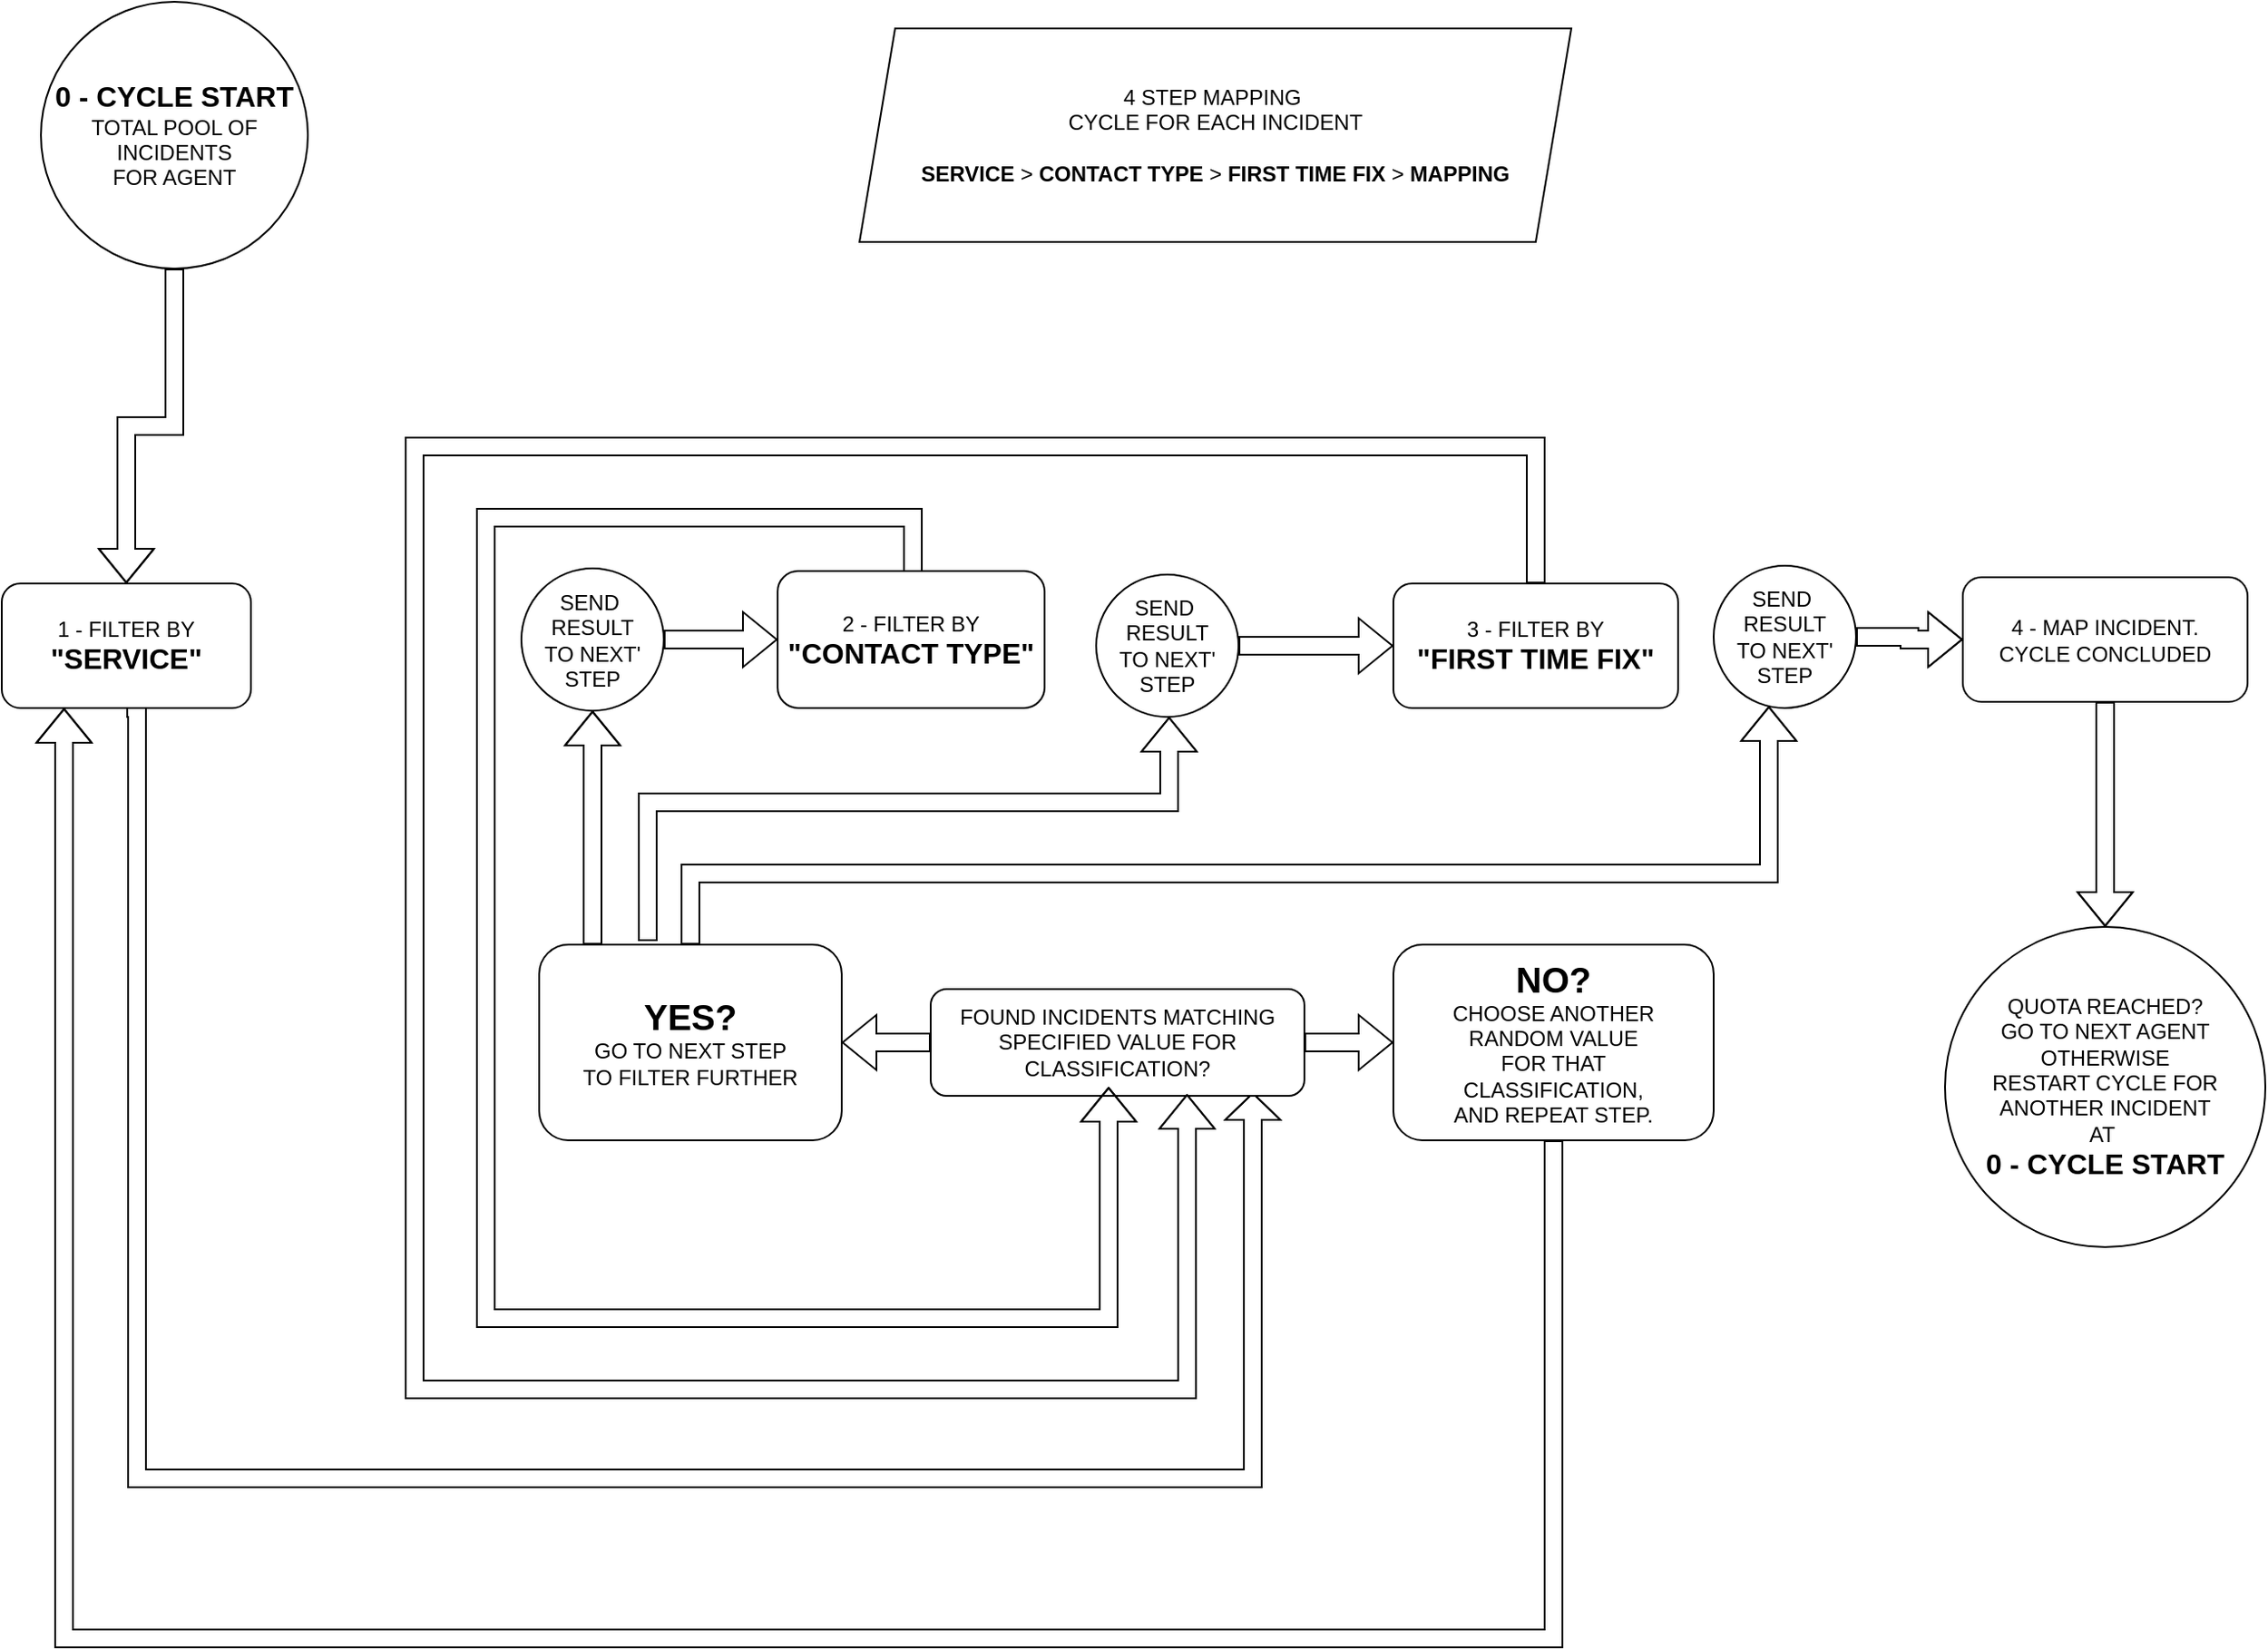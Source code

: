 <mxfile version="22.0.4" type="github">
  <diagram name="Page-1" id="601YtECSGnkjqSbJyeCg">
    <mxGraphModel dx="1434" dy="870" grid="1" gridSize="10" guides="1" tooltips="1" connect="1" arrows="1" fold="1" page="1" pageScale="1" pageWidth="1654" pageHeight="1169" math="0" shadow="0">
      <root>
        <mxCell id="0" />
        <mxCell id="1" parent="0" />
        <mxCell id="pkVKLSt2idgzNgUgIgFS-83" style="edgeStyle=orthogonalEdgeStyle;shape=flexArrow;rounded=0;orthogonalLoop=1;jettySize=auto;html=1;entryX=0.5;entryY=0;entryDx=0;entryDy=0;" edge="1" parent="1" source="pkVKLSt2idgzNgUgIgFS-1" target="pkVKLSt2idgzNgUgIgFS-15">
          <mxGeometry relative="1" as="geometry" />
        </mxCell>
        <mxCell id="pkVKLSt2idgzNgUgIgFS-1" value="&lt;font style=&quot;font-size: 16px;&quot;&gt;&lt;b&gt;0 - CYCLE START&lt;/b&gt;&lt;/font&gt;&lt;br&gt;TOTAL POOL OF INCIDENTS&lt;br&gt;FOR AGENT" style="ellipse;whiteSpace=wrap;html=1;aspect=fixed;" vertex="1" parent="1">
          <mxGeometry x="40" y="30" width="150" height="150" as="geometry" />
        </mxCell>
        <mxCell id="pkVKLSt2idgzNgUgIgFS-53" style="edgeStyle=orthogonalEdgeStyle;shape=flexArrow;rounded=0;orthogonalLoop=1;jettySize=auto;html=1;exitX=0.5;exitY=1;exitDx=0;exitDy=0;width=10;endSize=4.67;entryX=0.862;entryY=0.967;entryDx=0;entryDy=0;entryPerimeter=0;" edge="1" parent="1" source="pkVKLSt2idgzNgUgIgFS-15" target="pkVKLSt2idgzNgUgIgFS-16">
          <mxGeometry relative="1" as="geometry">
            <mxPoint x="145" y="367" as="sourcePoint" />
            <mxPoint x="720" y="660" as="targetPoint" />
            <Array as="points">
              <mxPoint x="94" y="427" />
              <mxPoint x="94" y="860" />
              <mxPoint x="721" y="860" />
            </Array>
          </mxGeometry>
        </mxCell>
        <mxCell id="pkVKLSt2idgzNgUgIgFS-15" value="1 - FILTER BY &lt;br&gt;&lt;b&gt;&lt;font style=&quot;font-size: 16px;&quot;&gt;&quot;SERVICE&quot;&lt;/font&gt;&lt;/b&gt;" style="rounded=1;whiteSpace=wrap;html=1;" vertex="1" parent="1">
          <mxGeometry x="18" y="357" width="140" height="70" as="geometry" />
        </mxCell>
        <mxCell id="pkVKLSt2idgzNgUgIgFS-54" style="edgeStyle=orthogonalEdgeStyle;shape=flexArrow;rounded=0;orthogonalLoop=1;jettySize=auto;html=1;entryX=1;entryY=0.5;entryDx=0;entryDy=0;" edge="1" parent="1" source="pkVKLSt2idgzNgUgIgFS-16" target="pkVKLSt2idgzNgUgIgFS-45">
          <mxGeometry relative="1" as="geometry" />
        </mxCell>
        <mxCell id="pkVKLSt2idgzNgUgIgFS-79" style="edgeStyle=orthogonalEdgeStyle;shape=flexArrow;rounded=0;orthogonalLoop=1;jettySize=auto;html=1;entryX=0;entryY=0.5;entryDx=0;entryDy=0;" edge="1" parent="1" source="pkVKLSt2idgzNgUgIgFS-16" target="pkVKLSt2idgzNgUgIgFS-35">
          <mxGeometry relative="1" as="geometry" />
        </mxCell>
        <mxCell id="pkVKLSt2idgzNgUgIgFS-16" value="FOUND INCIDENTS MATCHING&lt;br&gt;SPECIFIED VALUE FOR CLASSIFICATION?" style="rounded=1;whiteSpace=wrap;html=1;" vertex="1" parent="1">
          <mxGeometry x="540" y="585" width="210" height="60" as="geometry" />
        </mxCell>
        <mxCell id="pkVKLSt2idgzNgUgIgFS-80" style="edgeStyle=orthogonalEdgeStyle;shape=flexArrow;rounded=0;orthogonalLoop=1;jettySize=auto;html=1;entryX=0.25;entryY=1;entryDx=0;entryDy=0;" edge="1" parent="1" source="pkVKLSt2idgzNgUgIgFS-35" target="pkVKLSt2idgzNgUgIgFS-15">
          <mxGeometry relative="1" as="geometry">
            <mxPoint x="60" y="740" as="targetPoint" />
            <Array as="points">
              <mxPoint x="890" y="950" />
              <mxPoint x="53" y="950" />
            </Array>
          </mxGeometry>
        </mxCell>
        <mxCell id="pkVKLSt2idgzNgUgIgFS-35" value="&lt;font style=&quot;font-size: 20px;&quot;&gt;&lt;b&gt;NO?&lt;/b&gt;&lt;/font&gt;&lt;br style=&quot;border-color: var(--border-color);&quot;&gt;CHOOSE ANOTHER&lt;br style=&quot;border-color: var(--border-color);&quot;&gt;RANDOM VALUE&lt;br style=&quot;border-color: var(--border-color);&quot;&gt;FOR THAT&lt;br style=&quot;border-color: var(--border-color);&quot;&gt;CLASSIFICATION,&lt;br&gt;AND REPEAT STEP." style="rounded=1;whiteSpace=wrap;html=1;" vertex="1" parent="1">
          <mxGeometry x="800" y="560" width="180" height="110" as="geometry" />
        </mxCell>
        <mxCell id="pkVKLSt2idgzNgUgIgFS-58" style="edgeStyle=orthogonalEdgeStyle;shape=flexArrow;rounded=0;orthogonalLoop=1;jettySize=auto;html=1;entryX=0.5;entryY=1;entryDx=0;entryDy=0;" edge="1" parent="1" source="pkVKLSt2idgzNgUgIgFS-45" target="pkVKLSt2idgzNgUgIgFS-57">
          <mxGeometry relative="1" as="geometry">
            <Array as="points">
              <mxPoint x="350" y="530" />
              <mxPoint x="350" y="530" />
            </Array>
          </mxGeometry>
        </mxCell>
        <mxCell id="pkVKLSt2idgzNgUgIgFS-71" style="edgeStyle=orthogonalEdgeStyle;shape=flexArrow;rounded=0;orthogonalLoop=1;jettySize=auto;html=1;exitX=0.359;exitY=-0.018;exitDx=0;exitDy=0;exitPerimeter=0;" edge="1" parent="1" source="pkVKLSt2idgzNgUgIgFS-45" target="pkVKLSt2idgzNgUgIgFS-68">
          <mxGeometry relative="1" as="geometry">
            <mxPoint x="910" y="490" as="targetPoint" />
            <mxPoint x="383.25" y="530" as="sourcePoint" />
            <Array as="points">
              <mxPoint x="381" y="480" />
              <mxPoint x="674" y="480" />
            </Array>
          </mxGeometry>
        </mxCell>
        <mxCell id="pkVKLSt2idgzNgUgIgFS-75" style="edgeStyle=orthogonalEdgeStyle;shape=flexArrow;rounded=0;orthogonalLoop=1;jettySize=auto;html=1;labelBackgroundColor=#FFE6CC;" edge="1" parent="1" source="pkVKLSt2idgzNgUgIgFS-45" target="pkVKLSt2idgzNgUgIgFS-76">
          <mxGeometry relative="1" as="geometry">
            <mxPoint x="1010" y="430" as="targetPoint" />
            <Array as="points">
              <mxPoint x="405" y="520" />
              <mxPoint x="1011" y="520" />
            </Array>
          </mxGeometry>
        </mxCell>
        <mxCell id="pkVKLSt2idgzNgUgIgFS-47" value="4 STEP MAPPING&amp;nbsp;&lt;br style=&quot;border-color: var(--border-color);&quot;&gt;CYCLE FOR EACH INCIDENT&lt;br&gt;&lt;br&gt;&lt;b&gt;SERVICE &lt;/b&gt;&amp;gt; &lt;b&gt;CONTACT TYPE&lt;/b&gt; &amp;gt; &lt;b&gt;FIRST TIME FIX &lt;/b&gt;&amp;gt; &lt;b&gt;MAPPING&lt;/b&gt;" style="shape=parallelogram;perimeter=parallelogramPerimeter;whiteSpace=wrap;html=1;fixedSize=1;" vertex="1" parent="1">
          <mxGeometry x="500" y="45" width="400" height="120" as="geometry" />
        </mxCell>
        <mxCell id="pkVKLSt2idgzNgUgIgFS-45" value="&lt;font style=&quot;font-size: 20px;&quot;&gt;&lt;b&gt;YES?&lt;/b&gt;&lt;/font&gt;&lt;br style=&quot;border-color: var(--border-color);&quot;&gt;GO TO NEXT STEP&lt;br style=&quot;border-color: var(--border-color);&quot;&gt;TO FILTER FURTHER" style="rounded=1;whiteSpace=wrap;html=1;" vertex="1" parent="1">
          <mxGeometry x="320" y="560" width="170" height="110" as="geometry" />
        </mxCell>
        <mxCell id="pkVKLSt2idgzNgUgIgFS-66" style="edgeStyle=orthogonalEdgeStyle;shape=flexArrow;rounded=0;orthogonalLoop=1;jettySize=auto;html=1;exitX=0.5;exitY=0;exitDx=0;exitDy=0;" edge="1" parent="1" source="pkVKLSt2idgzNgUgIgFS-48">
          <mxGeometry relative="1" as="geometry">
            <mxPoint x="640" y="640" as="targetPoint" />
            <mxPoint x="441" y="357" as="sourcePoint" />
            <Array as="points">
              <mxPoint x="529" y="357" />
              <mxPoint x="530" y="357" />
              <mxPoint x="530" y="320" />
              <mxPoint x="290" y="320" />
              <mxPoint x="290" y="770" />
              <mxPoint x="640" y="770" />
            </Array>
          </mxGeometry>
        </mxCell>
        <mxCell id="pkVKLSt2idgzNgUgIgFS-48" value="2 - FILTER BY &lt;br&gt;&lt;font style=&quot;font-size: 16px;&quot;&gt;&lt;b&gt;&quot;CONTACT TYPE&quot;&lt;/b&gt;&lt;/font&gt;" style="rounded=1;whiteSpace=wrap;html=1;" vertex="1" parent="1">
          <mxGeometry x="454" y="350" width="150" height="77" as="geometry" />
        </mxCell>
        <mxCell id="pkVKLSt2idgzNgUgIgFS-67" style="edgeStyle=orthogonalEdgeStyle;shape=flexArrow;rounded=0;orthogonalLoop=1;jettySize=auto;html=1;entryX=0.686;entryY=0.983;entryDx=0;entryDy=0;entryPerimeter=0;exitX=0.5;exitY=0;exitDx=0;exitDy=0;" edge="1" parent="1" source="pkVKLSt2idgzNgUgIgFS-49" target="pkVKLSt2idgzNgUgIgFS-16">
          <mxGeometry relative="1" as="geometry">
            <mxPoint x="680" y="650" as="targetPoint" />
            <Array as="points">
              <mxPoint x="880" y="280" />
              <mxPoint x="250" y="280" />
              <mxPoint x="250" y="810" />
              <mxPoint x="684" y="810" />
            </Array>
          </mxGeometry>
        </mxCell>
        <mxCell id="pkVKLSt2idgzNgUgIgFS-49" value="3 - FILTER BY &lt;br&gt;&lt;font style=&quot;font-size: 16px;&quot;&gt;&lt;b&gt;&quot;FIRST TIME FIX&quot;&lt;/b&gt;&lt;/font&gt;" style="rounded=1;whiteSpace=wrap;html=1;" vertex="1" parent="1">
          <mxGeometry x="800" y="357" width="160" height="70" as="geometry" />
        </mxCell>
        <mxCell id="pkVKLSt2idgzNgUgIgFS-81" style="edgeStyle=orthogonalEdgeStyle;shape=flexArrow;rounded=0;orthogonalLoop=1;jettySize=auto;html=1;" edge="1" parent="1" source="pkVKLSt2idgzNgUgIgFS-50">
          <mxGeometry relative="1" as="geometry">
            <mxPoint x="1200" y="550" as="targetPoint" />
          </mxGeometry>
        </mxCell>
        <mxCell id="pkVKLSt2idgzNgUgIgFS-50" value="4 - MAP INCIDENT. &lt;br&gt;CYCLE CONCLUDED" style="rounded=1;whiteSpace=wrap;html=1;" vertex="1" parent="1">
          <mxGeometry x="1120" y="353.5" width="160" height="70" as="geometry" />
        </mxCell>
        <mxCell id="pkVKLSt2idgzNgUgIgFS-59" style="edgeStyle=orthogonalEdgeStyle;shape=flexArrow;rounded=0;orthogonalLoop=1;jettySize=auto;html=1;entryX=0;entryY=0.5;entryDx=0;entryDy=0;" edge="1" parent="1" source="pkVKLSt2idgzNgUgIgFS-57" target="pkVKLSt2idgzNgUgIgFS-48">
          <mxGeometry relative="1" as="geometry" />
        </mxCell>
        <mxCell id="pkVKLSt2idgzNgUgIgFS-57" value="SEND&amp;nbsp;&lt;br&gt;RESULT&lt;br&gt;TO NEXT&#39;&lt;br&gt;STEP" style="ellipse;whiteSpace=wrap;html=1;aspect=fixed;" vertex="1" parent="1">
          <mxGeometry x="310" y="348.5" width="80" height="80" as="geometry" />
        </mxCell>
        <mxCell id="pkVKLSt2idgzNgUgIgFS-74" style="edgeStyle=orthogonalEdgeStyle;shape=flexArrow;rounded=0;orthogonalLoop=1;jettySize=auto;html=1;entryX=0;entryY=0.5;entryDx=0;entryDy=0;" edge="1" parent="1" source="pkVKLSt2idgzNgUgIgFS-68" target="pkVKLSt2idgzNgUgIgFS-49">
          <mxGeometry relative="1" as="geometry" />
        </mxCell>
        <mxCell id="pkVKLSt2idgzNgUgIgFS-68" value="SEND&amp;nbsp;&lt;br&gt;RESULT&lt;br&gt;TO NEXT&#39;&lt;br&gt;STEP" style="ellipse;whiteSpace=wrap;html=1;aspect=fixed;" vertex="1" parent="1">
          <mxGeometry x="633" y="352" width="80" height="80" as="geometry" />
        </mxCell>
        <mxCell id="pkVKLSt2idgzNgUgIgFS-78" style="edgeStyle=orthogonalEdgeStyle;shape=flexArrow;rounded=0;orthogonalLoop=1;jettySize=auto;html=1;entryX=0;entryY=0.5;entryDx=0;entryDy=0;" edge="1" parent="1" source="pkVKLSt2idgzNgUgIgFS-76" target="pkVKLSt2idgzNgUgIgFS-50">
          <mxGeometry relative="1" as="geometry" />
        </mxCell>
        <mxCell id="pkVKLSt2idgzNgUgIgFS-76" value="SEND&amp;nbsp;&lt;br&gt;RESULT&lt;br&gt;TO NEXT&#39;&lt;br&gt;STEP" style="ellipse;whiteSpace=wrap;html=1;aspect=fixed;" vertex="1" parent="1">
          <mxGeometry x="980" y="347" width="80" height="80" as="geometry" />
        </mxCell>
        <mxCell id="pkVKLSt2idgzNgUgIgFS-82" value="QUOTA REACHED?&lt;br&gt;GO TO NEXT AGENT&lt;br&gt;OTHERWISE&lt;br&gt;RESTART CYCLE FOR&lt;br&gt;ANOTHER INCIDENT&lt;br&gt;AT&amp;nbsp;&lt;br&gt;&lt;font style=&quot;border-color: var(--border-color); font-size: 16px;&quot;&gt;&lt;b style=&quot;border-color: var(--border-color);&quot;&gt;0 - CYCLE START&lt;/b&gt;&lt;/font&gt;" style="ellipse;whiteSpace=wrap;html=1;aspect=fixed;" vertex="1" parent="1">
          <mxGeometry x="1110" y="550" width="180" height="180" as="geometry" />
        </mxCell>
      </root>
    </mxGraphModel>
  </diagram>
</mxfile>
